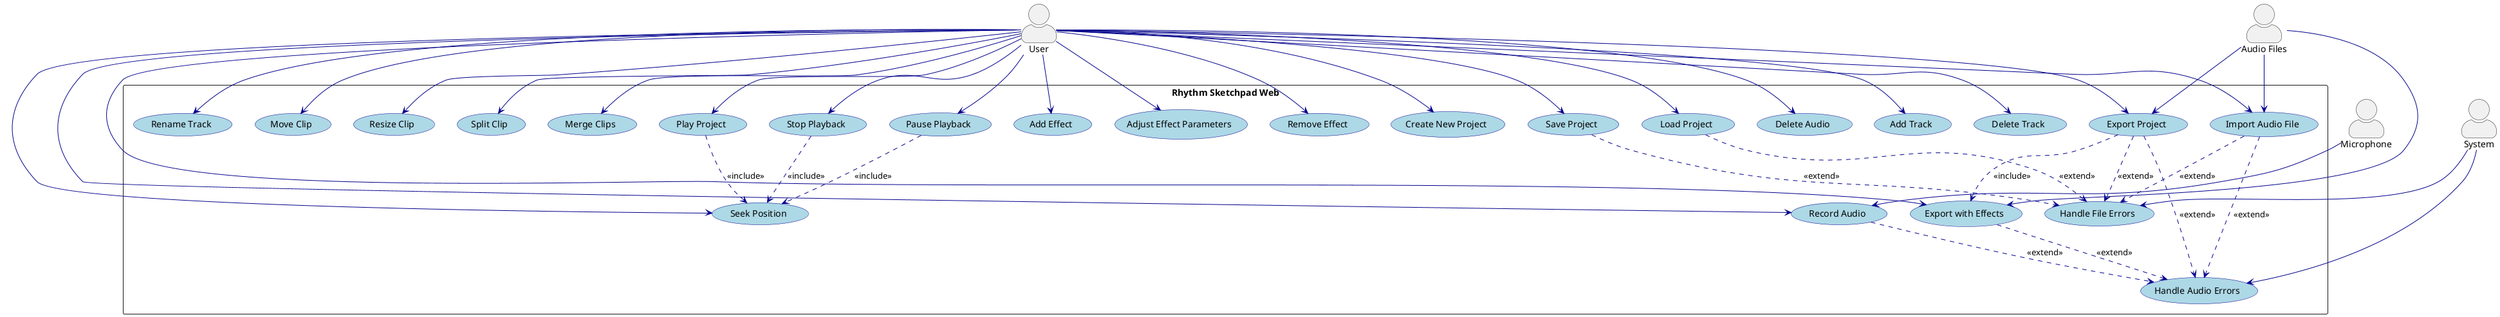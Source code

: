 @startuml Rhythm Sketchpad Web - Use Case Diagram

skinparam actorStyle awesome
skinparam usecase {
    BackgroundColor LightBlue
    BorderColor DarkBlue
    ArrowColor DarkBlue
    ActorBorderColor DarkBlue
}

' Actors
actor "User" as user
actor "System" as system
actor "Audio Files" as files
actor "Microphone" as mic

' Use Cases
rectangle "Rhythm Sketchpad Web" {
    ' Project Management
    usecase "Create New Project" as UC1
    usecase "Save Project" as UC2
    usecase "Load Project" as UC3

    ' Audio Management
    usecase "Import Audio File" as UC4
    usecase "Record Audio" as UC5
    usecase "Delete Audio" as UC6

    ' Track Management
    usecase "Add Track" as UC7
    usecase "Delete Track" as UC8
    usecase "Rename Track" as UC9

    ' Clip Management
    usecase "Move Clip" as UC10
    usecase "Resize Clip" as UC11
    usecase "Split Clip" as UC12
    usecase "Merge Clips" as UC13

    ' Playback Control
    usecase "Play Project" as UC14
    usecase "Stop Playback" as UC15
    usecase "Pause Playback" as UC16
    usecase "Seek Position" as UC17

    ' Effects
    usecase "Add Effect" as UC18
    usecase "Adjust Effect Parameters" as UC19
    usecase "Remove Effect" as UC20

    ' Export
    usecase "Export Project" as UC21
    usecase "Export with Effects" as UC22

    ' Error Handling
    usecase "Handle Audio Errors" as UC23
    usecase "Handle File Errors" as UC24
}

' Relationships
user --> UC1
user --> UC2
user --> UC3
user --> UC4
user --> UC5
user --> UC6
user --> UC7
user --> UC8
user --> UC9
user --> UC10
user --> UC11
user --> UC12
user --> UC13
user --> UC14
user --> UC15
user --> UC16
user --> UC17
user --> UC18
user --> UC19
user --> UC20
user --> UC21
user --> UC22

system --> UC23
system --> UC24

files --> UC4
files --> UC21
files --> UC22

mic --> UC5

' Extensions
UC4 ..> UC23 : <<extend>>
UC5 ..> UC23 : <<extend>>
UC21 ..> UC23 : <<extend>>
UC22 ..> UC23 : <<extend>>

UC2 ..> UC24 : <<extend>>
UC3 ..> UC24 : <<extend>>
UC4 ..> UC24 : <<extend>>
UC21 ..> UC24 : <<extend>>

' Inclusions
UC14 ..> UC17 : <<include>>
UC15 ..> UC17 : <<include>>
UC16 ..> UC17 : <<include>>

UC21 ..> UC22 : <<include>>

@enduml